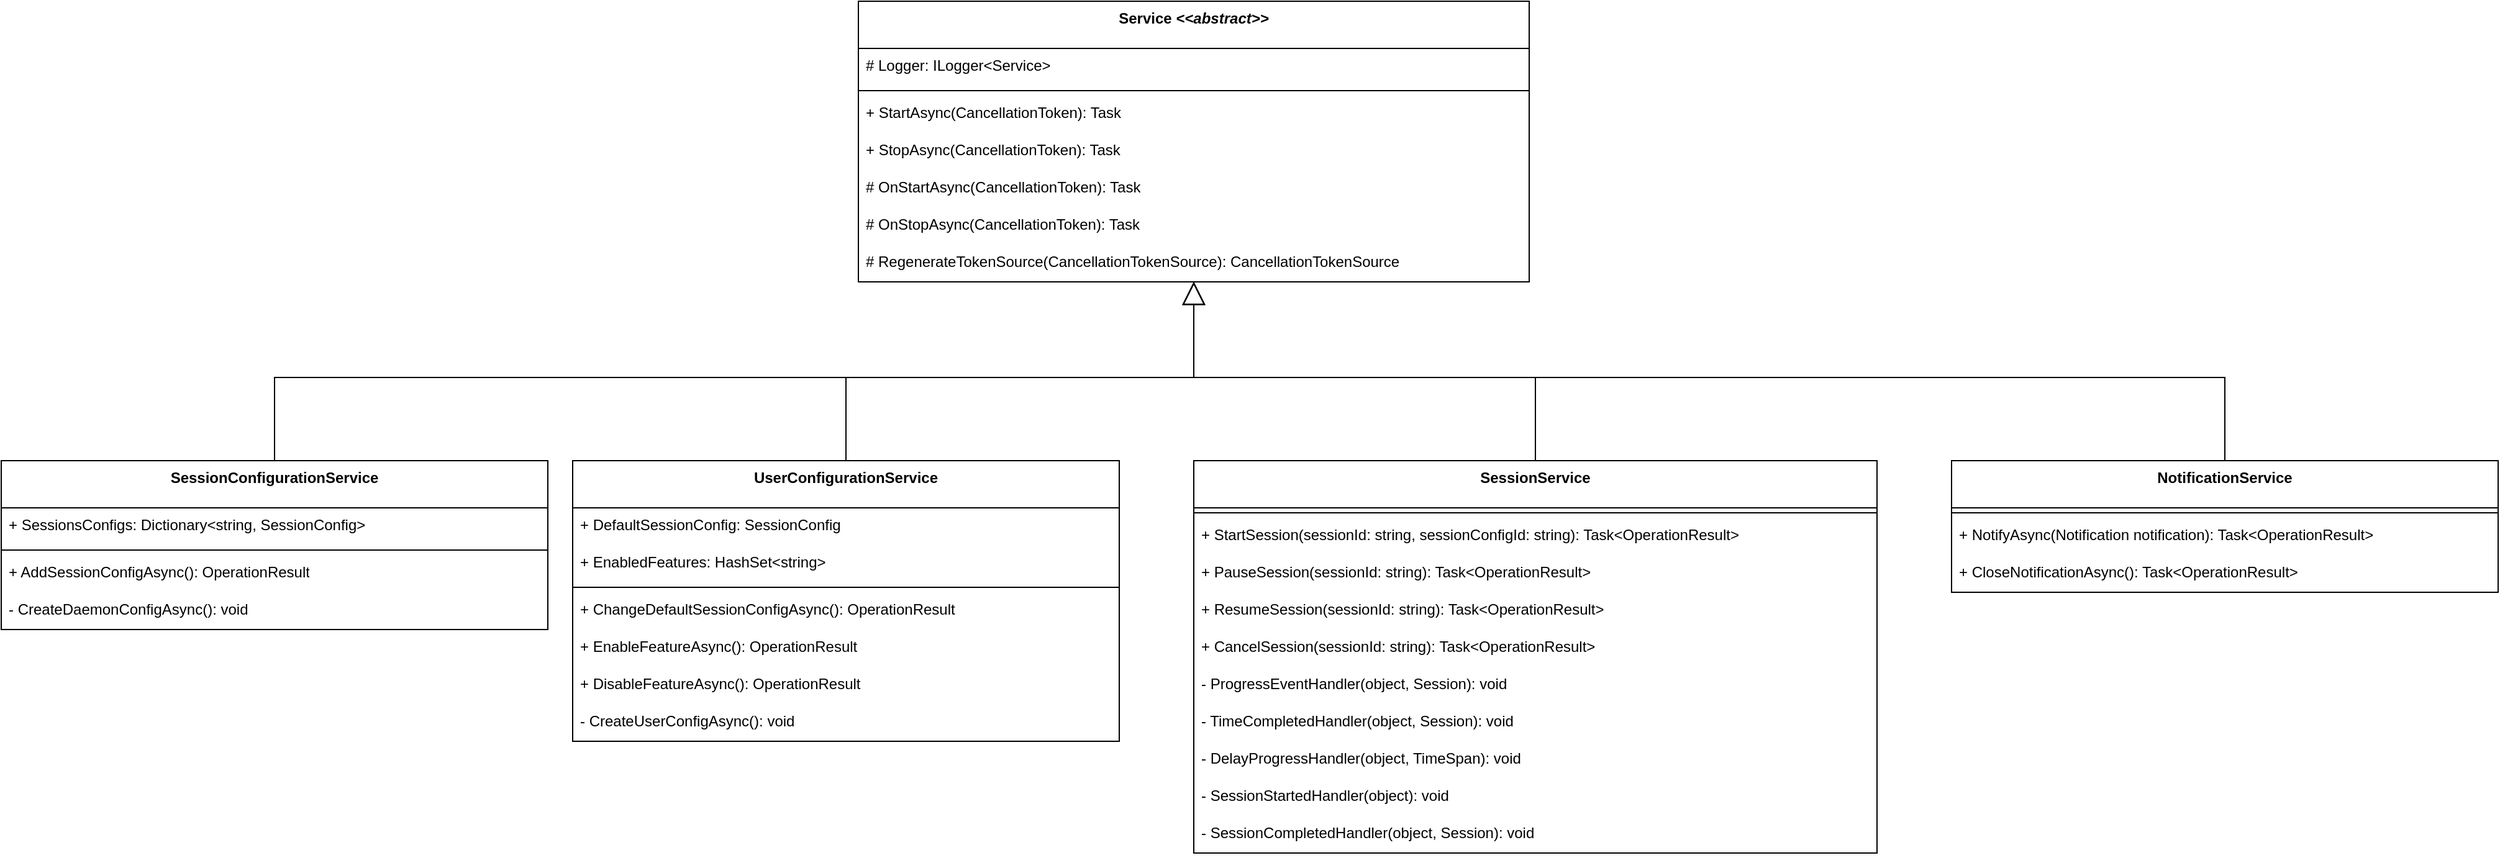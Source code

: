 <mxfile pages="2">
    <diagram id="C5RBs43oDa-KdzZeNtuy" name="Services">
        <mxGraphModel dx="4850" dy="1487" grid="1" gridSize="10" guides="1" tooltips="1" connect="1" arrows="1" fold="1" page="1" pageScale="1" pageWidth="827" pageHeight="1169" math="0" shadow="0">
            <root>
                <mxCell id="WIyWlLk6GJQsqaUBKTNV-0"/>
                <mxCell id="WIyWlLk6GJQsqaUBKTNV-1" parent="WIyWlLk6GJQsqaUBKTNV-0"/>
                <mxCell id="9WLz9mZ6kIAQS97GNiJ8-0" value="Service &lt;i&gt;&amp;lt;&amp;lt;abstract&amp;gt;&amp;gt;&lt;/i&gt;" style="swimlane;fontStyle=1;align=center;verticalAlign=top;childLayout=stackLayout;horizontal=1;startSize=38;horizontalStack=0;resizeParent=1;resizeParentMax=0;resizeLast=0;collapsible=1;marginBottom=0;whiteSpace=wrap;html=1;autosize=1;" parent="WIyWlLk6GJQsqaUBKTNV-1" vertex="1">
                    <mxGeometry x="-1740" y="50" width="540" height="226" as="geometry">
                        <mxRectangle x="310" y="130" width="90" height="30" as="alternateBounds"/>
                    </mxGeometry>
                </mxCell>
                <mxCell id="9WLz9mZ6kIAQS97GNiJ8-1" value="# Logger: ILogger&amp;lt;Service&amp;gt;" style="text;strokeColor=none;fillColor=none;align=left;verticalAlign=top;spacingLeft=4;spacingRight=4;overflow=hidden;rotatable=0;points=[[0,0.5],[1,0.5]];portConstraint=eastwest;whiteSpace=wrap;html=1;autosize=1;" parent="9WLz9mZ6kIAQS97GNiJ8-0" vertex="1">
                    <mxGeometry y="38" width="540" height="30" as="geometry"/>
                </mxCell>
                <mxCell id="9WLz9mZ6kIAQS97GNiJ8-2" value="" style="line;strokeWidth=1;fillColor=none;align=left;verticalAlign=middle;spacingTop=-1;spacingLeft=3;spacingRight=3;rotatable=0;labelPosition=right;points=[];portConstraint=eastwest;strokeColor=inherit;" parent="9WLz9mZ6kIAQS97GNiJ8-0" vertex="1">
                    <mxGeometry y="68" width="540" height="8" as="geometry"/>
                </mxCell>
                <mxCell id="9WLz9mZ6kIAQS97GNiJ8-3" value="+ StartAsync(CancellationToken): Task" style="text;strokeColor=none;fillColor=none;align=left;verticalAlign=top;spacingLeft=4;spacingRight=4;overflow=hidden;rotatable=0;points=[[0,0.5],[1,0.5]];portConstraint=eastwest;whiteSpace=wrap;html=1;autosize=1;" parent="9WLz9mZ6kIAQS97GNiJ8-0" vertex="1">
                    <mxGeometry y="76" width="540" height="30" as="geometry"/>
                </mxCell>
                <mxCell id="9WLz9mZ6kIAQS97GNiJ8-4" value="+ StopAsync(CancellationToken): Task" style="text;strokeColor=none;fillColor=none;align=left;verticalAlign=top;spacingLeft=4;spacingRight=4;overflow=hidden;rotatable=0;points=[[0,0.5],[1,0.5]];portConstraint=eastwest;whiteSpace=wrap;html=1;autosize=1;" parent="9WLz9mZ6kIAQS97GNiJ8-0" vertex="1">
                    <mxGeometry y="106" width="540" height="30" as="geometry"/>
                </mxCell>
                <mxCell id="9WLz9mZ6kIAQS97GNiJ8-5" value="# OnStartAsync(CancellationToken): Task" style="text;strokeColor=none;fillColor=none;align=left;verticalAlign=top;spacingLeft=4;spacingRight=4;overflow=hidden;rotatable=0;points=[[0,0.5],[1,0.5]];portConstraint=eastwest;whiteSpace=wrap;html=1;autosize=1;" parent="9WLz9mZ6kIAQS97GNiJ8-0" vertex="1">
                    <mxGeometry y="136" width="540" height="30" as="geometry"/>
                </mxCell>
                <mxCell id="9WLz9mZ6kIAQS97GNiJ8-6" value="# OnStopAsync(CancellationToken): Task" style="text;strokeColor=none;fillColor=none;align=left;verticalAlign=top;spacingLeft=4;spacingRight=4;overflow=hidden;rotatable=0;points=[[0,0.5],[1,0.5]];portConstraint=eastwest;whiteSpace=wrap;html=1;autosize=1;" parent="9WLz9mZ6kIAQS97GNiJ8-0" vertex="1">
                    <mxGeometry y="166" width="540" height="30" as="geometry"/>
                </mxCell>
                <mxCell id="9WLz9mZ6kIAQS97GNiJ8-7" value="# RegenerateTokenSource(CancellationTokenSource): CancellationTokenSource" style="text;strokeColor=none;fillColor=none;align=left;verticalAlign=top;spacingLeft=4;spacingRight=4;overflow=hidden;rotatable=0;points=[[0,0.5],[1,0.5]];portConstraint=eastwest;whiteSpace=wrap;html=1;autosize=1;" parent="9WLz9mZ6kIAQS97GNiJ8-0" vertex="1">
                    <mxGeometry y="196" width="540" height="30" as="geometry"/>
                </mxCell>
                <mxCell id="9WLz9mZ6kIAQS97GNiJ8-13" value="SessionService" style="swimlane;fontStyle=1;align=center;verticalAlign=top;childLayout=stackLayout;horizontal=1;startSize=38;horizontalStack=0;resizeParent=1;resizeParentMax=0;resizeLast=0;collapsible=1;marginBottom=0;whiteSpace=wrap;html=1;autosize=1;" parent="WIyWlLk6GJQsqaUBKTNV-1" vertex="1">
                    <mxGeometry x="-1470" y="420" width="550" height="316" as="geometry">
                        <mxRectangle x="-790" y="390" width="160" height="30" as="alternateBounds"/>
                    </mxGeometry>
                </mxCell>
                <mxCell id="9WLz9mZ6kIAQS97GNiJ8-15" value="" style="line;strokeWidth=1;fillColor=none;align=left;verticalAlign=middle;spacingTop=-1;spacingLeft=3;spacingRight=3;rotatable=0;labelPosition=right;points=[];portConstraint=eastwest;strokeColor=inherit;" parent="9WLz9mZ6kIAQS97GNiJ8-13" vertex="1">
                    <mxGeometry y="38" width="550" height="8" as="geometry"/>
                </mxCell>
                <mxCell id="9WLz9mZ6kIAQS97GNiJ8-16" value="+ StartSession(sessionId: string, sessionConfigId: string): Task&amp;lt;OperationResult&amp;gt;" style="text;strokeColor=none;fillColor=none;align=left;verticalAlign=top;spacingLeft=4;spacingRight=4;overflow=hidden;rotatable=0;points=[[0,0.5],[1,0.5]];portConstraint=eastwest;whiteSpace=wrap;html=1;autosize=1;" parent="9WLz9mZ6kIAQS97GNiJ8-13" vertex="1">
                    <mxGeometry y="46" width="550" height="30" as="geometry"/>
                </mxCell>
                <mxCell id="9WLz9mZ6kIAQS97GNiJ8-21" value="+ PauseSession(sessionId: string): Task&amp;lt;OperationResult&amp;gt;" style="text;strokeColor=none;fillColor=none;align=left;verticalAlign=top;spacingLeft=4;spacingRight=4;overflow=hidden;rotatable=0;points=[[0,0.5],[1,0.5]];portConstraint=eastwest;whiteSpace=wrap;html=1;autosize=1;" parent="9WLz9mZ6kIAQS97GNiJ8-13" vertex="1">
                    <mxGeometry y="76" width="550" height="30" as="geometry"/>
                </mxCell>
                <mxCell id="9WLz9mZ6kIAQS97GNiJ8-22" value="+ ResumeSession(sessionId: string): Task&amp;lt;OperationResult&amp;gt;" style="text;strokeColor=none;fillColor=none;align=left;verticalAlign=top;spacingLeft=4;spacingRight=4;overflow=hidden;rotatable=0;points=[[0,0.5],[1,0.5]];portConstraint=eastwest;whiteSpace=wrap;html=1;autosize=1;" parent="9WLz9mZ6kIAQS97GNiJ8-13" vertex="1">
                    <mxGeometry y="106" width="550" height="30" as="geometry"/>
                </mxCell>
                <mxCell id="9WLz9mZ6kIAQS97GNiJ8-23" value="+ CancelSession(sessionId: string&lt;span style=&quot;background-color: transparent; color: light-dark(rgb(0, 0, 0), rgb(255, 255, 255));&quot;&gt;):&amp;nbsp;&lt;/span&gt;Task&amp;lt;OperationResult&amp;gt;" style="text;strokeColor=none;fillColor=none;align=left;verticalAlign=top;spacingLeft=4;spacingRight=4;overflow=hidden;rotatable=0;points=[[0,0.5],[1,0.5]];portConstraint=eastwest;whiteSpace=wrap;html=1;autosize=1;" parent="9WLz9mZ6kIAQS97GNiJ8-13" vertex="1">
                    <mxGeometry y="136" width="550" height="30" as="geometry"/>
                </mxCell>
                <mxCell id="9WLz9mZ6kIAQS97GNiJ8-24" value="- ProgressEventHandler(object, Session&lt;span style=&quot;background-color: transparent; color: light-dark(rgb(0, 0, 0), rgb(255, 255, 255));&quot;&gt;): void&lt;/span&gt;" style="text;strokeColor=none;fillColor=none;align=left;verticalAlign=top;spacingLeft=4;spacingRight=4;overflow=hidden;rotatable=0;points=[[0,0.5],[1,0.5]];portConstraint=eastwest;whiteSpace=wrap;html=1;autosize=1;" parent="9WLz9mZ6kIAQS97GNiJ8-13" vertex="1">
                    <mxGeometry y="166" width="550" height="30" as="geometry"/>
                </mxCell>
                <mxCell id="9WLz9mZ6kIAQS97GNiJ8-25" value="- TimeCompletedHandler(object, Session&lt;span style=&quot;background-color: transparent; color: light-dark(rgb(0, 0, 0), rgb(255, 255, 255));&quot;&gt;): void&lt;/span&gt;" style="text;strokeColor=none;fillColor=none;align=left;verticalAlign=top;spacingLeft=4;spacingRight=4;overflow=hidden;rotatable=0;points=[[0,0.5],[1,0.5]];portConstraint=eastwest;whiteSpace=wrap;html=1;autosize=1;" parent="9WLz9mZ6kIAQS97GNiJ8-13" vertex="1">
                    <mxGeometry y="196" width="550" height="30" as="geometry"/>
                </mxCell>
                <mxCell id="9WLz9mZ6kIAQS97GNiJ8-26" value="- DelayProgressHandler(object, TimeSpan&lt;span style=&quot;background-color: transparent; color: light-dark(rgb(0, 0, 0), rgb(255, 255, 255));&quot;&gt;): void&lt;/span&gt;" style="text;strokeColor=none;fillColor=none;align=left;verticalAlign=top;spacingLeft=4;spacingRight=4;overflow=hidden;rotatable=0;points=[[0,0.5],[1,0.5]];portConstraint=eastwest;whiteSpace=wrap;html=1;autosize=1;" parent="9WLz9mZ6kIAQS97GNiJ8-13" vertex="1">
                    <mxGeometry y="226" width="550" height="30" as="geometry"/>
                </mxCell>
                <mxCell id="9WLz9mZ6kIAQS97GNiJ8-27" value="- SessionStartedHandler(object&lt;span style=&quot;background-color: transparent; color: light-dark(rgb(0, 0, 0), rgb(255, 255, 255));&quot;&gt;): void&lt;/span&gt;" style="text;strokeColor=none;fillColor=none;align=left;verticalAlign=top;spacingLeft=4;spacingRight=4;overflow=hidden;rotatable=0;points=[[0,0.5],[1,0.5]];portConstraint=eastwest;whiteSpace=wrap;html=1;autosize=1;" parent="9WLz9mZ6kIAQS97GNiJ8-13" vertex="1">
                    <mxGeometry y="256" width="550" height="30" as="geometry"/>
                </mxCell>
                <mxCell id="9WLz9mZ6kIAQS97GNiJ8-28" value="- SessionCompletedHandler(object, Session&lt;span style=&quot;background-color: transparent; color: light-dark(rgb(0, 0, 0), rgb(255, 255, 255));&quot;&gt;): void&lt;/span&gt;" style="text;strokeColor=none;fillColor=none;align=left;verticalAlign=top;spacingLeft=4;spacingRight=4;overflow=hidden;rotatable=0;points=[[0,0.5],[1,0.5]];portConstraint=eastwest;whiteSpace=wrap;html=1;autosize=1;" parent="9WLz9mZ6kIAQS97GNiJ8-13" vertex="1">
                    <mxGeometry y="286" width="550" height="30" as="geometry"/>
                </mxCell>
                <mxCell id="9WLz9mZ6kIAQS97GNiJ8-29" style="edgeStyle=orthogonalEdgeStyle;rounded=0;orthogonalLoop=1;jettySize=auto;html=1;exitX=0.5;exitY=0;exitDx=0;exitDy=0;fontSize=12;startSize=16;endSize=16;flowAnimation=0;shadow=0;endArrow=block;endFill=0;" parent="WIyWlLk6GJQsqaUBKTNV-1" source="9WLz9mZ6kIAQS97GNiJ8-13" target="9WLz9mZ6kIAQS97GNiJ8-0" edge="1">
                    <mxGeometry relative="1" as="geometry"/>
                </mxCell>
                <mxCell id="9WLz9mZ6kIAQS97GNiJ8-42" style="edgeStyle=orthogonalEdgeStyle;shape=connector;rounded=0;orthogonalLoop=1;jettySize=auto;html=1;exitX=0.5;exitY=0;exitDx=0;exitDy=0;shadow=0;strokeColor=default;align=center;verticalAlign=middle;fontFamily=Helvetica;fontSize=12;fontColor=default;labelBackgroundColor=default;startSize=16;endArrow=block;endFill=0;endSize=16;flowAnimation=0;" parent="WIyWlLk6GJQsqaUBKTNV-1" source="9WLz9mZ6kIAQS97GNiJ8-30" target="9WLz9mZ6kIAQS97GNiJ8-0" edge="1">
                    <mxGeometry relative="1" as="geometry"/>
                </mxCell>
                <mxCell id="9WLz9mZ6kIAQS97GNiJ8-30" value="NotificationService" style="swimlane;fontStyle=1;align=center;verticalAlign=top;childLayout=stackLayout;horizontal=1;startSize=38;horizontalStack=0;resizeParent=1;resizeParentMax=0;resizeLast=0;collapsible=1;marginBottom=0;whiteSpace=wrap;html=1;autosize=1;" parent="WIyWlLk6GJQsqaUBKTNV-1" vertex="1">
                    <mxGeometry x="-860" y="420" width="440" height="106" as="geometry">
                        <mxRectangle x="-610" y="390" width="190" height="38" as="alternateBounds"/>
                    </mxGeometry>
                </mxCell>
                <mxCell id="9WLz9mZ6kIAQS97GNiJ8-31" value="" style="line;strokeWidth=1;fillColor=none;align=left;verticalAlign=middle;spacingTop=-1;spacingLeft=3;spacingRight=3;rotatable=0;labelPosition=right;points=[];portConstraint=eastwest;strokeColor=inherit;" parent="9WLz9mZ6kIAQS97GNiJ8-30" vertex="1">
                    <mxGeometry y="38" width="440" height="8" as="geometry"/>
                </mxCell>
                <mxCell id="9WLz9mZ6kIAQS97GNiJ8-32" value="+ NotifyAsync(Notification notification): Task&amp;lt;OperationResult&amp;gt;" style="text;strokeColor=none;fillColor=none;align=left;verticalAlign=top;spacingLeft=4;spacingRight=4;overflow=hidden;rotatable=0;points=[[0,0.5],[1,0.5]];portConstraint=eastwest;whiteSpace=wrap;html=1;autosize=1;" parent="9WLz9mZ6kIAQS97GNiJ8-30" vertex="1">
                    <mxGeometry y="46" width="440" height="30" as="geometry"/>
                </mxCell>
                <mxCell id="9WLz9mZ6kIAQS97GNiJ8-33" value="+ CloseNotificationAsync(): Task&amp;lt;OperationResult&amp;gt;" style="text;strokeColor=none;fillColor=none;align=left;verticalAlign=top;spacingLeft=4;spacingRight=4;overflow=hidden;rotatable=0;points=[[0,0.5],[1,0.5]];portConstraint=eastwest;whiteSpace=wrap;html=1;autosize=1;" parent="9WLz9mZ6kIAQS97GNiJ8-30" vertex="1">
                    <mxGeometry y="76" width="440" height="30" as="geometry"/>
                </mxCell>
                <mxCell id="9WLz9mZ6kIAQS97GNiJ8-52" style="edgeStyle=orthogonalEdgeStyle;shape=connector;rounded=0;orthogonalLoop=1;jettySize=auto;html=1;exitX=0.5;exitY=0;exitDx=0;exitDy=0;shadow=0;strokeColor=default;align=center;verticalAlign=middle;fontFamily=Helvetica;fontSize=12;fontColor=default;labelBackgroundColor=default;startSize=16;endArrow=block;endFill=0;endSize=16;flowAnimation=0;" parent="WIyWlLk6GJQsqaUBKTNV-1" source="9WLz9mZ6kIAQS97GNiJ8-48" target="9WLz9mZ6kIAQS97GNiJ8-0" edge="1">
                    <mxGeometry relative="1" as="geometry"/>
                </mxCell>
                <mxCell id="9WLz9mZ6kIAQS97GNiJ8-48" value="UserConfigurationService" style="swimlane;fontStyle=1;align=center;verticalAlign=top;childLayout=stackLayout;horizontal=1;startSize=38;horizontalStack=0;resizeParent=1;resizeParentMax=0;resizeLast=0;collapsible=1;marginBottom=0;whiteSpace=wrap;html=1;autosize=1;" parent="WIyWlLk6GJQsqaUBKTNV-1" vertex="1">
                    <mxGeometry x="-1970" y="420" width="440" height="226" as="geometry">
                        <mxRectangle x="-610" y="390" width="190" height="38" as="alternateBounds"/>
                    </mxGeometry>
                </mxCell>
                <mxCell id="9WLz9mZ6kIAQS97GNiJ8-91" value="+ DefaultSessionConfig: SessionConfig" style="text;strokeColor=none;fillColor=none;align=left;verticalAlign=top;spacingLeft=4;spacingRight=4;overflow=hidden;rotatable=0;points=[[0,0.5],[1,0.5]];portConstraint=eastwest;whiteSpace=wrap;html=1;autosize=1;" parent="9WLz9mZ6kIAQS97GNiJ8-48" vertex="1">
                    <mxGeometry y="38" width="440" height="30" as="geometry"/>
                </mxCell>
                <mxCell id="9WLz9mZ6kIAQS97GNiJ8-90" value="+ EnabledFeatures: HashSet&amp;lt;string&amp;gt;" style="text;strokeColor=none;fillColor=none;align=left;verticalAlign=top;spacingLeft=4;spacingRight=4;overflow=hidden;rotatable=0;points=[[0,0.5],[1,0.5]];portConstraint=eastwest;whiteSpace=wrap;html=1;autosize=1;" parent="9WLz9mZ6kIAQS97GNiJ8-48" vertex="1">
                    <mxGeometry y="68" width="440" height="30" as="geometry"/>
                </mxCell>
                <mxCell id="9WLz9mZ6kIAQS97GNiJ8-50" value="" style="line;strokeWidth=1;fillColor=none;align=left;verticalAlign=middle;spacingTop=-1;spacingLeft=3;spacingRight=3;rotatable=0;labelPosition=right;points=[];portConstraint=eastwest;strokeColor=inherit;" parent="9WLz9mZ6kIAQS97GNiJ8-48" vertex="1">
                    <mxGeometry y="98" width="440" height="8" as="geometry"/>
                </mxCell>
                <mxCell id="9WLz9mZ6kIAQS97GNiJ8-54" value="+ ChangeDefaultSessionConfigAsync(): OperationResult" style="text;strokeColor=none;fillColor=none;align=left;verticalAlign=top;spacingLeft=4;spacingRight=4;overflow=hidden;rotatable=0;points=[[0,0.5],[1,0.5]];portConstraint=eastwest;whiteSpace=wrap;html=1;autosize=1;" parent="9WLz9mZ6kIAQS97GNiJ8-48" vertex="1">
                    <mxGeometry y="106" width="440" height="30" as="geometry"/>
                </mxCell>
                <mxCell id="9WLz9mZ6kIAQS97GNiJ8-55" value="+ EnableFeatureAsync(): OperationResult" style="text;strokeColor=none;fillColor=none;align=left;verticalAlign=top;spacingLeft=4;spacingRight=4;overflow=hidden;rotatable=0;points=[[0,0.5],[1,0.5]];portConstraint=eastwest;whiteSpace=wrap;html=1;autosize=1;" parent="9WLz9mZ6kIAQS97GNiJ8-48" vertex="1">
                    <mxGeometry y="136" width="440" height="30" as="geometry"/>
                </mxCell>
                <mxCell id="9WLz9mZ6kIAQS97GNiJ8-51" value="+ DisableFeatureAsync(): OperationResult" style="text;strokeColor=none;fillColor=none;align=left;verticalAlign=top;spacingLeft=4;spacingRight=4;overflow=hidden;rotatable=0;points=[[0,0.5],[1,0.5]];portConstraint=eastwest;whiteSpace=wrap;html=1;autosize=1;" parent="9WLz9mZ6kIAQS97GNiJ8-48" vertex="1">
                    <mxGeometry y="166" width="440" height="30" as="geometry"/>
                </mxCell>
                <mxCell id="9WLz9mZ6kIAQS97GNiJ8-89" value="- CreateUserConfigAsync(): void" style="text;strokeColor=none;fillColor=none;align=left;verticalAlign=top;spacingLeft=4;spacingRight=4;overflow=hidden;rotatable=0;points=[[0,0.5],[1,0.5]];portConstraint=eastwest;whiteSpace=wrap;html=1;autosize=1;" parent="9WLz9mZ6kIAQS97GNiJ8-48" vertex="1">
                    <mxGeometry y="196" width="440" height="30" as="geometry"/>
                </mxCell>
                <mxCell id="9WLz9mZ6kIAQS97GNiJ8-92" style="edgeStyle=orthogonalEdgeStyle;shape=connector;rounded=0;orthogonalLoop=1;jettySize=auto;html=1;exitX=0.5;exitY=0;exitDx=0;exitDy=0;shadow=0;strokeColor=default;align=center;verticalAlign=middle;fontFamily=Helvetica;fontSize=12;fontColor=default;labelBackgroundColor=default;startSize=16;endArrow=block;endFill=0;endSize=16;flowAnimation=0;" parent="WIyWlLk6GJQsqaUBKTNV-1" source="9WLz9mZ6kIAQS97GNiJ8-56" target="9WLz9mZ6kIAQS97GNiJ8-0" edge="1">
                    <mxGeometry relative="1" as="geometry"/>
                </mxCell>
                <mxCell id="9WLz9mZ6kIAQS97GNiJ8-56" value="SessionConfigurationService" style="swimlane;fontStyle=1;align=center;verticalAlign=top;childLayout=stackLayout;horizontal=1;startSize=38;horizontalStack=0;resizeParent=1;resizeParentMax=0;resizeLast=0;collapsible=1;marginBottom=0;whiteSpace=wrap;html=1;autosize=1;" parent="WIyWlLk6GJQsqaUBKTNV-1" vertex="1">
                    <mxGeometry x="-2430" y="420" width="440" height="136" as="geometry">
                        <mxRectangle x="-610" y="390" width="190" height="38" as="alternateBounds"/>
                    </mxGeometry>
                </mxCell>
                <mxCell id="9WLz9mZ6kIAQS97GNiJ8-57" value="+ SessionsConfigs: Dictionary&amp;lt;string, SessionConfig&amp;gt;" style="text;strokeColor=none;fillColor=none;align=left;verticalAlign=top;spacingLeft=4;spacingRight=4;overflow=hidden;rotatable=0;points=[[0,0.5],[1,0.5]];portConstraint=eastwest;whiteSpace=wrap;html=1;autosize=1;" parent="9WLz9mZ6kIAQS97GNiJ8-56" vertex="1">
                    <mxGeometry y="38" width="440" height="30" as="geometry"/>
                </mxCell>
                <mxCell id="9WLz9mZ6kIAQS97GNiJ8-58" value="" style="line;strokeWidth=1;fillColor=none;align=left;verticalAlign=middle;spacingTop=-1;spacingLeft=3;spacingRight=3;rotatable=0;labelPosition=right;points=[];portConstraint=eastwest;strokeColor=inherit;" parent="9WLz9mZ6kIAQS97GNiJ8-56" vertex="1">
                    <mxGeometry y="68" width="440" height="8" as="geometry"/>
                </mxCell>
                <mxCell id="9WLz9mZ6kIAQS97GNiJ8-61" value="+ AddSessionConfigAsync(): OperationResult" style="text;strokeColor=none;fillColor=none;align=left;verticalAlign=top;spacingLeft=4;spacingRight=4;overflow=hidden;rotatable=0;points=[[0,0.5],[1,0.5]];portConstraint=eastwest;whiteSpace=wrap;html=1;autosize=1;" parent="9WLz9mZ6kIAQS97GNiJ8-56" vertex="1">
                    <mxGeometry y="76" width="440" height="30" as="geometry"/>
                </mxCell>
                <mxCell id="9WLz9mZ6kIAQS97GNiJ8-62" value="- CreateDaemonConfigAsync(): void" style="text;strokeColor=none;fillColor=none;align=left;verticalAlign=top;spacingLeft=4;spacingRight=4;overflow=hidden;rotatable=0;points=[[0,0.5],[1,0.5]];portConstraint=eastwest;whiteSpace=wrap;html=1;autosize=1;" parent="9WLz9mZ6kIAQS97GNiJ8-56" vertex="1">
                    <mxGeometry y="106" width="440" height="30" as="geometry"/>
                </mxCell>
            </root>
        </mxGraphModel>
    </diagram>
    <diagram id="Lg1v4ltrwXZhWD7EpiMX" name="Server">
        <mxGraphModel dx="3832" dy="2438" grid="1" gridSize="10" guides="1" tooltips="1" connect="1" arrows="1" fold="1" page="1" pageScale="1" pageWidth="850" pageHeight="1100" background="none" math="0" shadow="0">
            <root>
                <mxCell id="0"/>
                <mxCell id="1" parent="0"/>
                <mxCell id="64KLk9o1PvEQr-HcZSZ8-10" style="edgeStyle=orthogonalEdgeStyle;html=1;exitX=0.5;exitY=1;exitDx=0;exitDy=0;startArrow=none;startFill=0;endArrow=block;endFill=1;endSize=16;startSize=16;" edge="1" parent="1" source="64KLk9o1PvEQr-HcZSZ8-1" target="_3XUZMfKvAIULa9iZDRm-7">
                    <mxGeometry relative="1" as="geometry"/>
                </mxCell>
                <mxCell id="64KLk9o1PvEQr-HcZSZ8-1" value="Config Commands" style="rounded=0;whiteSpace=wrap;html=1;fillColor=default;verticalAlign=top;align=center;fontStyle=1" vertex="1" parent="1">
                    <mxGeometry x="-855" y="230" width="310" height="490" as="geometry"/>
                </mxCell>
                <mxCell id="64KLk9o1PvEQr-HcZSZ8-9" style="edgeStyle=orthogonalEdgeStyle;html=1;exitX=0.5;exitY=1;exitDx=0;exitDy=0;startArrow=none;startFill=0;endArrow=block;endFill=1;endSize=16;startSize=16;" edge="1" parent="1" source="_3XUZMfKvAIULa9iZDRm-9" target="_3XUZMfKvAIULa9iZDRm-7">
                    <mxGeometry relative="1" as="geometry"/>
                </mxCell>
                <mxCell id="_3XUZMfKvAIULa9iZDRm-9" value="Session Commands" style="rounded=0;whiteSpace=wrap;html=1;fillColor=default;verticalAlign=top;align=center;fontStyle=1" vertex="1" parent="1">
                    <mxGeometry x="-1200" y="230" width="310" height="350" as="geometry"/>
                </mxCell>
                <mxCell id="VX6f1n56ilL0e5lA3EuY-1" value="IServer" style="swimlane;fontStyle=1;align=center;verticalAlign=top;childLayout=stackLayout;horizontal=1;startSize=38;horizontalStack=0;resizeParent=1;resizeParentMax=0;resizeLast=0;collapsible=1;marginBottom=0;whiteSpace=wrap;html=1;autosize=1;" parent="1" vertex="1">
                    <mxGeometry x="-1090" y="-1050" width="440" height="166" as="geometry">
                        <mxRectangle x="-610" y="390" width="190" height="38" as="alternateBounds"/>
                    </mxGeometry>
                </mxCell>
                <mxCell id="VX6f1n56ilL0e5lA3EuY-2" value="+ OnRequestReceived: event EventHandler&amp;lt;Request&amp;gt;" style="text;strokeColor=none;fillColor=none;align=left;verticalAlign=top;spacingLeft=4;spacingRight=4;overflow=hidden;rotatable=0;points=[[0,0.5],[1,0.5]];portConstraint=eastwest;whiteSpace=wrap;html=1;autosize=1;" parent="VX6f1n56ilL0e5lA3EuY-1" vertex="1">
                    <mxGeometry y="38" width="440" height="30" as="geometry"/>
                </mxCell>
                <mxCell id="VX6f1n56ilL0e5lA3EuY-3" value="" style="line;strokeWidth=1;fillColor=none;align=left;verticalAlign=middle;spacingTop=-1;spacingLeft=3;spacingRight=3;rotatable=0;labelPosition=right;points=[];portConstraint=eastwest;strokeColor=inherit;" parent="VX6f1n56ilL0e5lA3EuY-1" vertex="1">
                    <mxGeometry y="68" width="440" height="8" as="geometry"/>
                </mxCell>
                <mxCell id="VX6f1n56ilL0e5lA3EuY-4" value="+ StartAsync(Response response): Task" style="text;strokeColor=none;fillColor=none;align=left;verticalAlign=top;spacingLeft=4;spacingRight=4;overflow=hidden;rotatable=0;points=[[0,0.5],[1,0.5]];portConstraint=eastwest;whiteSpace=wrap;html=1;autosize=1;" parent="VX6f1n56ilL0e5lA3EuY-1" vertex="1">
                    <mxGeometry y="76" width="440" height="30" as="geometry"/>
                </mxCell>
                <mxCell id="VX6f1n56ilL0e5lA3EuY-5" value="+ Stop&lt;span style=&quot;background-color: transparent; color: light-dark(rgb(0, 0, 0), rgb(255, 255, 255));&quot;&gt;Async(Response response): Task&lt;/span&gt;" style="text;strokeColor=none;fillColor=none;align=left;verticalAlign=top;spacingLeft=4;spacingRight=4;overflow=hidden;rotatable=0;points=[[0,0.5],[1,0.5]];portConstraint=eastwest;whiteSpace=wrap;html=1;autosize=1;" parent="VX6f1n56ilL0e5lA3EuY-1" vertex="1">
                    <mxGeometry y="106" width="440" height="30" as="geometry"/>
                </mxCell>
                <mxCell id="VX6f1n56ilL0e5lA3EuY-6" value="+ SendResponseAsync(Response response): Task" style="text;strokeColor=none;fillColor=none;align=left;verticalAlign=top;spacingLeft=4;spacingRight=4;overflow=hidden;rotatable=0;points=[[0,0.5],[1,0.5]];portConstraint=eastwest;whiteSpace=wrap;html=1;autosize=1;" parent="VX6f1n56ilL0e5lA3EuY-1" vertex="1">
                    <mxGeometry y="136" width="440" height="30" as="geometry"/>
                </mxCell>
                <mxCell id="VX6f1n56ilL0e5lA3EuY-7" style="edgeStyle=orthogonalEdgeStyle;shape=connector;rounded=0;orthogonalLoop=1;jettySize=auto;html=1;exitX=0.5;exitY=0;exitDx=0;exitDy=0;shadow=0;strokeColor=default;align=center;verticalAlign=middle;fontFamily=Helvetica;fontSize=12;fontColor=default;labelBackgroundColor=default;startSize=16;endArrow=block;endFill=0;endSize=16;flowAnimation=0;dashed=1;dashPattern=8 8;" parent="1" source="VX6f1n56ilL0e5lA3EuY-8" target="VX6f1n56ilL0e5lA3EuY-1" edge="1">
                    <mxGeometry relative="1" as="geometry"/>
                </mxCell>
                <mxCell id="VX6f1n56ilL0e5lA3EuY-8" value="Server" style="swimlane;fontStyle=1;align=center;verticalAlign=top;childLayout=stackLayout;horizontal=1;startSize=38;horizontalStack=0;resizeParent=1;resizeParentMax=0;resizeLast=0;collapsible=1;marginBottom=0;whiteSpace=wrap;html=1;autosize=1;" parent="1" vertex="1">
                    <mxGeometry x="-1010" y="-820" width="280" height="136" as="geometry">
                        <mxRectangle x="-610" y="390" width="190" height="38" as="alternateBounds"/>
                    </mxGeometry>
                </mxCell>
                <mxCell id="VX6f1n56ilL0e5lA3EuY-9" value="- _pipeServer: NamedPipeServerStream" style="text;strokeColor=none;fillColor=none;align=left;verticalAlign=top;spacingLeft=4;spacingRight=4;overflow=hidden;rotatable=0;points=[[0,0.5],[1,0.5]];portConstraint=eastwest;whiteSpace=wrap;html=1;autosize=1;" parent="VX6f1n56ilL0e5lA3EuY-8" vertex="1">
                    <mxGeometry y="38" width="280" height="30" as="geometry"/>
                </mxCell>
                <mxCell id="VX6f1n56ilL0e5lA3EuY-10" value="- _requestHandler: IRequestHandler" style="text;strokeColor=none;fillColor=none;align=left;verticalAlign=top;spacingLeft=4;spacingRight=4;overflow=hidden;rotatable=0;points=[[0,0.5],[1,0.5]];portConstraint=eastwest;whiteSpace=wrap;html=1;autosize=1;" parent="VX6f1n56ilL0e5lA3EuY-8" vertex="1">
                    <mxGeometry y="68" width="280" height="30" as="geometry"/>
                </mxCell>
                <mxCell id="VX6f1n56ilL0e5lA3EuY-11" value="- _logger: ILogger&amp;lt;Server&amp;gt;" style="text;strokeColor=none;fillColor=none;align=left;verticalAlign=top;spacingLeft=4;spacingRight=4;overflow=hidden;rotatable=0;points=[[0,0.5],[1,0.5]];portConstraint=eastwest;whiteSpace=wrap;html=1;autosize=1;" parent="VX6f1n56ilL0e5lA3EuY-8" vertex="1">
                    <mxGeometry y="98" width="280" height="30" as="geometry"/>
                </mxCell>
                <mxCell id="VX6f1n56ilL0e5lA3EuY-12" value="" style="line;strokeWidth=1;fillColor=none;align=left;verticalAlign=middle;spacingTop=-1;spacingLeft=3;spacingRight=3;rotatable=0;labelPosition=right;points=[];portConstraint=eastwest;strokeColor=inherit;" parent="VX6f1n56ilL0e5lA3EuY-8" vertex="1">
                    <mxGeometry y="128" width="280" height="8" as="geometry"/>
                </mxCell>
                <mxCell id="VX6f1n56ilL0e5lA3EuY-13" style="edgeStyle=orthogonalEdgeStyle;shape=connector;rounded=0;orthogonalLoop=1;jettySize=auto;html=1;exitX=0.5;exitY=0;exitDx=0;exitDy=0;shadow=0;strokeColor=default;align=center;verticalAlign=middle;fontFamily=Helvetica;fontSize=12;fontColor=default;labelBackgroundColor=default;startSize=16;endArrow=diamond;endFill=0;endSize=16;flowAnimation=0;" parent="1" source="VX6f1n56ilL0e5lA3EuY-14" target="VX6f1n56ilL0e5lA3EuY-8" edge="1">
                    <mxGeometry relative="1" as="geometry"/>
                </mxCell>
                <mxCell id="VX6f1n56ilL0e5lA3EuY-14" value="IRequestHandler" style="swimlane;fontStyle=1;align=center;verticalAlign=top;childLayout=stackLayout;horizontal=1;startSize=38;horizontalStack=0;resizeParent=1;resizeParentMax=0;resizeLast=0;collapsible=1;marginBottom=0;whiteSpace=wrap;html=1;autosize=1;" parent="1" vertex="1">
                    <mxGeometry x="-960" y="-610" width="180" height="76" as="geometry">
                        <mxRectangle x="-610" y="390" width="190" height="38" as="alternateBounds"/>
                    </mxGeometry>
                </mxCell>
                <mxCell id="VX6f1n56ilL0e5lA3EuY-15" value="" style="line;strokeWidth=1;fillColor=none;align=left;verticalAlign=middle;spacingTop=-1;spacingLeft=3;spacingRight=3;rotatable=0;labelPosition=right;points=[];portConstraint=eastwest;strokeColor=inherit;" parent="VX6f1n56ilL0e5lA3EuY-14" vertex="1">
                    <mxGeometry y="38" width="180" height="8" as="geometry"/>
                </mxCell>
                <mxCell id="VX6f1n56ilL0e5lA3EuY-16" value="+ HandleAsync(): Task" style="text;strokeColor=none;fillColor=none;align=left;verticalAlign=top;spacingLeft=4;spacingRight=4;overflow=hidden;rotatable=0;points=[[0,0.5],[1,0.5]];portConstraint=eastwest;whiteSpace=wrap;html=1;autosize=1;" parent="VX6f1n56ilL0e5lA3EuY-14" vertex="1">
                    <mxGeometry y="46" width="180" height="30" as="geometry"/>
                </mxCell>
                <mxCell id="VX6f1n56ilL0e5lA3EuY-17" style="edgeStyle=orthogonalEdgeStyle;shape=connector;rounded=0;orthogonalLoop=1;jettySize=auto;html=1;exitX=0.5;exitY=0;exitDx=0;exitDy=0;shadow=0;strokeColor=default;align=center;verticalAlign=middle;fontFamily=Helvetica;fontSize=12;fontColor=default;labelBackgroundColor=default;startSize=16;endArrow=block;endFill=0;endSize=16;flowAnimation=0;dashed=1;dashPattern=8 8;" parent="1" source="VX6f1n56ilL0e5lA3EuY-18" target="VX6f1n56ilL0e5lA3EuY-14" edge="1">
                    <mxGeometry relative="1" as="geometry"/>
                </mxCell>
                <mxCell id="VX6f1n56ilL0e5lA3EuY-18" value="RequestHandler" style="swimlane;fontStyle=1;align=center;verticalAlign=top;childLayout=stackLayout;horizontal=1;startSize=38;horizontalStack=0;resizeParent=1;resizeParentMax=0;resizeLast=0;collapsible=1;marginBottom=0;whiteSpace=wrap;html=1;autosize=1;" parent="1" vertex="1">
                    <mxGeometry x="-1065" y="-470" width="390" height="106" as="geometry">
                        <mxRectangle x="-610" y="390" width="190" height="38" as="alternateBounds"/>
                    </mxGeometry>
                </mxCell>
                <mxCell id="VX6f1n56ilL0e5lA3EuY-19" value="- _commandCreators: IEnumerable&amp;lt;ICommandCreators&amp;gt;" style="text;strokeColor=none;fillColor=none;align=left;verticalAlign=top;spacingLeft=4;spacingRight=4;overflow=hidden;rotatable=0;points=[[0,0.5],[1,0.5]];portConstraint=eastwest;whiteSpace=wrap;html=1;autosize=1;" parent="VX6f1n56ilL0e5lA3EuY-18" vertex="1">
                    <mxGeometry y="38" width="390" height="30" as="geometry"/>
                </mxCell>
                <mxCell id="VX6f1n56ilL0e5lA3EuY-20" value="- _logger: ILogger&amp;lt;RequestHandler&amp;gt;" style="text;strokeColor=none;fillColor=none;align=left;verticalAlign=top;spacingLeft=4;spacingRight=4;overflow=hidden;rotatable=0;points=[[0,0.5],[1,0.5]];portConstraint=eastwest;whiteSpace=wrap;html=1;autosize=1;" parent="VX6f1n56ilL0e5lA3EuY-18" vertex="1">
                    <mxGeometry y="68" width="390" height="30" as="geometry"/>
                </mxCell>
                <mxCell id="VX6f1n56ilL0e5lA3EuY-21" value="" style="line;strokeWidth=1;fillColor=none;align=left;verticalAlign=middle;spacingTop=-1;spacingLeft=3;spacingRight=3;rotatable=0;labelPosition=right;points=[];portConstraint=eastwest;strokeColor=inherit;" parent="VX6f1n56ilL0e5lA3EuY-18" vertex="1">
                    <mxGeometry y="98" width="390" height="8" as="geometry"/>
                </mxCell>
                <mxCell id="VX6f1n56ilL0e5lA3EuY-22" style="edgeStyle=orthogonalEdgeStyle;shape=connector;rounded=0;orthogonalLoop=1;jettySize=auto;html=1;exitX=0.5;exitY=0;exitDx=0;exitDy=0;shadow=0;strokeColor=default;align=center;verticalAlign=middle;fontFamily=Helvetica;fontSize=12;fontColor=default;labelBackgroundColor=default;startSize=16;endArrow=diamond;endFill=0;endSize=16;flowAnimation=0;" parent="1" source="VX6f1n56ilL0e5lA3EuY-23" target="VX6f1n56ilL0e5lA3EuY-18" edge="1">
                    <mxGeometry relative="1" as="geometry"/>
                </mxCell>
                <mxCell id="VX6f1n56ilL0e5lA3EuY-23" value="CommandsCreator &lt;i style=&quot;&quot;&gt;&amp;lt;&amp;lt;abstract&amp;gt;&amp;gt;&lt;/i&gt;" style="swimlane;fontStyle=1;align=center;verticalAlign=top;childLayout=stackLayout;horizontal=1;startSize=38;horizontalStack=0;resizeParent=1;resizeParentMax=0;resizeLast=0;collapsible=1;marginBottom=0;whiteSpace=wrap;html=1;autosize=1;" parent="1" vertex="1">
                    <mxGeometry x="-1065" y="-280" width="390" height="136" as="geometry">
                        <mxRectangle x="-610" y="390" width="190" height="38" as="alternateBounds"/>
                    </mxGeometry>
                </mxCell>
                <mxCell id="VX6f1n56ilL0e5lA3EuY-29" value="+ Type: CommandType" style="text;strokeColor=none;fillColor=none;align=left;verticalAlign=top;spacingLeft=4;spacingRight=4;overflow=hidden;rotatable=0;points=[[0,0.5],[1,0.5]];portConstraint=eastwest;whiteSpace=wrap;html=1;autosize=1;" parent="VX6f1n56ilL0e5lA3EuY-23" vertex="1">
                    <mxGeometry y="38" width="390" height="30" as="geometry"/>
                </mxCell>
                <mxCell id="VX6f1n56ilL0e5lA3EuY-24" value="# Logger: ILogger&amp;lt;CommandsHandler&amp;gt;" style="text;strokeColor=none;fillColor=none;align=left;verticalAlign=top;spacingLeft=4;spacingRight=4;overflow=hidden;rotatable=0;points=[[0,0.5],[1,0.5]];portConstraint=eastwest;whiteSpace=wrap;html=1;autosize=1;" parent="VX6f1n56ilL0e5lA3EuY-23" vertex="1">
                    <mxGeometry y="68" width="390" height="30" as="geometry"/>
                </mxCell>
                <mxCell id="VX6f1n56ilL0e5lA3EuY-25" value="" style="line;strokeWidth=1;fillColor=none;align=left;verticalAlign=middle;spacingTop=-1;spacingLeft=3;spacingRight=3;rotatable=0;labelPosition=right;points=[];portConstraint=eastwest;strokeColor=inherit;" parent="VX6f1n56ilL0e5lA3EuY-23" vertex="1">
                    <mxGeometry y="98" width="390" height="8" as="geometry"/>
                </mxCell>
                <mxCell id="VX6f1n56ilL0e5lA3EuY-35" value="+ abstract Create(SubcommandType: string): ICommand" style="text;strokeColor=none;fillColor=none;align=left;verticalAlign=top;spacingLeft=4;spacingRight=4;overflow=hidden;rotatable=0;points=[[0,0.5],[1,0.5]];portConstraint=eastwest;whiteSpace=wrap;html=1;autosize=1;" parent="VX6f1n56ilL0e5lA3EuY-23" vertex="1">
                    <mxGeometry y="106" width="390" height="30" as="geometry"/>
                </mxCell>
                <mxCell id="VX6f1n56ilL0e5lA3EuY-33" style="edgeStyle=orthogonalEdgeStyle;shape=connector;rounded=0;orthogonalLoop=1;jettySize=auto;html=1;shadow=0;strokeColor=default;align=center;verticalAlign=middle;fontFamily=Helvetica;fontSize=12;fontColor=default;labelBackgroundColor=default;startSize=16;endArrow=block;endFill=0;endSize=16;flowAnimation=0;" parent="1" source="VX6f1n56ilL0e5lA3EuY-36" target="VX6f1n56ilL0e5lA3EuY-23" edge="1">
                    <mxGeometry relative="1" as="geometry">
                        <mxPoint x="-1060.0" y="-40.0" as="sourcePoint"/>
                    </mxGeometry>
                </mxCell>
                <mxCell id="VX6f1n56ilL0e5lA3EuY-34" style="edgeStyle=orthogonalEdgeStyle;shape=connector;rounded=0;orthogonalLoop=1;jettySize=auto;html=1;exitX=0.5;exitY=0;exitDx=0;exitDy=0;shadow=0;strokeColor=default;align=center;verticalAlign=middle;fontFamily=Helvetica;fontSize=12;fontColor=default;labelBackgroundColor=default;startSize=16;endArrow=block;endFill=0;endSize=16;flowAnimation=0;" parent="1" source="VX6f1n56ilL0e5lA3EuY-37" target="VX6f1n56ilL0e5lA3EuY-23" edge="1">
                    <mxGeometry relative="1" as="geometry">
                        <mxPoint x="-655.0" y="-40.0" as="sourcePoint"/>
                    </mxGeometry>
                </mxCell>
                <mxCell id="VX6f1n56ilL0e5lA3EuY-36" value="SessionCommandsCreator" style="html=1;whiteSpace=wrap;fontFamily=Helvetica;fontSize=12;fontColor=default;labelBackgroundColor=default;" parent="1" vertex="1">
                    <mxGeometry x="-1150" y="-40" width="240" height="50" as="geometry"/>
                </mxCell>
                <mxCell id="VX6f1n56ilL0e5lA3EuY-37" value="ConfigCommandsCreator" style="html=1;whiteSpace=wrap;fontFamily=Helvetica;fontSize=12;fontColor=default;labelBackgroundColor=default;" parent="1" vertex="1">
                    <mxGeometry x="-820" y="-40" width="240" height="50" as="geometry"/>
                </mxCell>
                <mxCell id="VX6f1n56ilL0e5lA3EuY-54" style="edgeStyle=orthogonalEdgeStyle;shape=connector;rounded=0;orthogonalLoop=1;jettySize=auto;html=1;exitX=0.5;exitY=0;exitDx=0;exitDy=0;shadow=0;strokeColor=default;align=center;verticalAlign=middle;fontFamily=Helvetica;fontSize=12;fontColor=default;labelBackgroundColor=default;startSize=16;endArrow=none;endFill=0;endSize=16;flowAnimation=0;startFill=1;startArrow=block;" parent="1" source="VX6f1n56ilL0e5lA3EuY-39" target="VX6f1n56ilL0e5lA3EuY-36" edge="1">
                    <mxGeometry relative="1" as="geometry"/>
                </mxCell>
                <mxCell id="VX6f1n56ilL0e5lA3EuY-55" style="edgeStyle=orthogonalEdgeStyle;shape=connector;rounded=0;orthogonalLoop=1;jettySize=auto;html=1;exitX=0.5;exitY=0;exitDx=0;exitDy=0;shadow=0;strokeColor=default;align=center;verticalAlign=middle;fontFamily=Helvetica;fontSize=12;fontColor=default;labelBackgroundColor=default;startSize=16;endArrow=none;endFill=0;endSize=16;flowAnimation=0;startFill=1;startArrow=block;" parent="1" source="VX6f1n56ilL0e5lA3EuY-39" target="VX6f1n56ilL0e5lA3EuY-37" edge="1">
                    <mxGeometry relative="1" as="geometry"/>
                </mxCell>
                <mxCell id="VX6f1n56ilL0e5lA3EuY-39" value="ICommand" style="swimlane;fontStyle=1;align=center;verticalAlign=top;childLayout=stackLayout;horizontal=1;startSize=38;horizontalStack=0;resizeParent=1;resizeParentMax=0;resizeLast=0;collapsible=1;marginBottom=0;whiteSpace=wrap;html=1;autosize=1;" parent="1" vertex="1">
                    <mxGeometry x="-980" y="80" width="250" height="76" as="geometry">
                        <mxRectangle x="-610" y="390" width="190" height="38" as="alternateBounds"/>
                    </mxGeometry>
                </mxCell>
                <mxCell id="VX6f1n56ilL0e5lA3EuY-42" value="" style="line;strokeWidth=1;fillColor=none;align=left;verticalAlign=middle;spacingTop=-1;spacingLeft=3;spacingRight=3;rotatable=0;labelPosition=right;points=[];portConstraint=eastwest;strokeColor=inherit;" parent="VX6f1n56ilL0e5lA3EuY-39" vertex="1">
                    <mxGeometry y="38" width="250" height="8" as="geometry"/>
                </mxCell>
                <mxCell id="VX6f1n56ilL0e5lA3EuY-43" value="+ ExecuteAsync(): OperationResult" style="text;strokeColor=none;fillColor=none;align=left;verticalAlign=top;spacingLeft=4;spacingRight=4;overflow=hidden;rotatable=0;points=[[0,0.5],[1,0.5]];portConstraint=eastwest;whiteSpace=wrap;html=1;autosize=1;" parent="VX6f1n56ilL0e5lA3EuY-39" vertex="1">
                    <mxGeometry y="46" width="250" height="30" as="geometry"/>
                </mxCell>
                <mxCell id="VX6f1n56ilL0e5lA3EuY-53" style="edgeStyle=orthogonalEdgeStyle;shape=connector;rounded=0;orthogonalLoop=1;jettySize=auto;html=1;exitX=0.5;exitY=0;exitDx=0;exitDy=0;shadow=0;strokeColor=default;align=center;verticalAlign=middle;fontFamily=Helvetica;fontSize=12;fontColor=default;labelBackgroundColor=default;startSize=16;endArrow=block;endFill=0;endSize=16;flowAnimation=0;dashed=1;dashPattern=8 8;" parent="1" source="_3XUZMfKvAIULa9iZDRm-9" target="VX6f1n56ilL0e5lA3EuY-39" edge="1">
                    <mxGeometry relative="1" as="geometry"/>
                </mxCell>
                <mxCell id="VX6f1n56ilL0e5lA3EuY-44" value="«struct»&lt;br&gt;&lt;b&gt;StartSessionCommand&lt;/b&gt;" style="html=1;whiteSpace=wrap;fontFamily=Helvetica;fontSize=12;fontColor=default;labelBackgroundColor=default;" parent="1" vertex="1">
                    <mxGeometry x="-1150" y="270" width="220" height="50" as="geometry"/>
                </mxCell>
                <mxCell id="VX6f1n56ilL0e5lA3EuY-45" value="«struct»&lt;br&gt;&lt;b&gt;PauseSessionCommand&lt;/b&gt;" style="html=1;whiteSpace=wrap;fontFamily=Helvetica;fontSize=12;fontColor=default;labelBackgroundColor=default;" parent="1" vertex="1">
                    <mxGeometry x="-1150" y="340" width="220" height="50" as="geometry"/>
                </mxCell>
                <mxCell id="VX6f1n56ilL0e5lA3EuY-46" value="«struct»&lt;br&gt;&lt;b&gt;ResumeSessionCommand&lt;/b&gt;" style="html=1;whiteSpace=wrap;fontFamily=Helvetica;fontSize=12;fontColor=default;labelBackgroundColor=default;" parent="1" vertex="1">
                    <mxGeometry x="-1150" y="420" width="220" height="50" as="geometry"/>
                </mxCell>
                <mxCell id="VX6f1n56ilL0e5lA3EuY-47" value="«struct»&lt;br&gt;&lt;b&gt;CancelSessionCommand&lt;/b&gt;" style="html=1;whiteSpace=wrap;fontFamily=Helvetica;fontSize=12;fontColor=default;labelBackgroundColor=default;" parent="1" vertex="1">
                    <mxGeometry x="-1150" y="500" width="220" height="50" as="geometry"/>
                </mxCell>
                <mxCell id="VX6f1n56ilL0e5lA3EuY-52" style="edgeStyle=orthogonalEdgeStyle;shape=connector;rounded=0;orthogonalLoop=1;jettySize=auto;html=1;shadow=0;strokeColor=default;align=center;verticalAlign=middle;fontFamily=Helvetica;fontSize=12;fontColor=default;labelBackgroundColor=default;startSize=16;endArrow=block;endFill=0;endSize=16;flowAnimation=0;dashed=1;dashPattern=8 8;" parent="1" source="64KLk9o1PvEQr-HcZSZ8-1" target="VX6f1n56ilL0e5lA3EuY-39" edge="1">
                    <mxGeometry relative="1" as="geometry"/>
                </mxCell>
                <mxCell id="VX6f1n56ilL0e5lA3EuY-48" value="«struct»&lt;br&gt;&lt;b&gt;DisableFeatureCommand&lt;/b&gt;" style="html=1;whiteSpace=wrap;fontFamily=Helvetica;fontSize=12;fontColor=default;labelBackgroundColor=default;" parent="1" vertex="1">
                    <mxGeometry x="-810" y="270" width="220" height="50" as="geometry"/>
                </mxCell>
                <mxCell id="VX6f1n56ilL0e5lA3EuY-49" value="«struct»&lt;br&gt;&lt;b&gt;EnableFeatureCommand&lt;/b&gt;" style="html=1;whiteSpace=wrap;fontFamily=Helvetica;fontSize=12;fontColor=default;labelBackgroundColor=default;" parent="1" vertex="1">
                    <mxGeometry x="-810" y="340" width="220" height="50" as="geometry"/>
                </mxCell>
                <mxCell id="VX6f1n56ilL0e5lA3EuY-50" value="«struct»&lt;br&gt;&lt;b&gt;SetConfigCommand&lt;/b&gt;" style="html=1;whiteSpace=wrap;fontFamily=Helvetica;fontSize=12;fontColor=default;labelBackgroundColor=default;" parent="1" vertex="1">
                    <mxGeometry x="-810" y="410" width="220" height="50" as="geometry"/>
                </mxCell>
                <mxCell id="_3XUZMfKvAIULa9iZDRm-7" value="&lt;b&gt;Services&lt;/b&gt;" style="html=1;" vertex="1" parent="1">
                    <mxGeometry x="-1205" y="790" width="660" height="50" as="geometry"/>
                </mxCell>
                <mxCell id="64KLk9o1PvEQr-HcZSZ8-3" value="«struct»&lt;br&gt;&lt;b&gt;CreateSessionConfigCommand&lt;/b&gt;" style="html=1;whiteSpace=wrap;fontFamily=Helvetica;fontSize=12;fontColor=default;labelBackgroundColor=default;" vertex="1" parent="1">
                    <mxGeometry x="-810" y="490" width="220" height="50" as="geometry"/>
                </mxCell>
                <mxCell id="64KLk9o1PvEQr-HcZSZ8-4" value="«struct»&lt;br&gt;&lt;b&gt;ModifySessionConfigCommand&lt;/b&gt;" style="html=1;whiteSpace=wrap;fontFamily=Helvetica;fontSize=12;fontColor=default;labelBackgroundColor=default;" vertex="1" parent="1">
                    <mxGeometry x="-810" y="570" width="220" height="50" as="geometry"/>
                </mxCell>
                <mxCell id="64KLk9o1PvEQr-HcZSZ8-5" value="«struct»&lt;br&gt;&lt;b&gt;DeleteSessionConfigCommand&lt;/b&gt;" style="html=1;whiteSpace=wrap;fontFamily=Helvetica;fontSize=12;fontColor=default;labelBackgroundColor=default;" vertex="1" parent="1">
                    <mxGeometry x="-810" y="640" width="220" height="50" as="geometry"/>
                </mxCell>
            </root>
        </mxGraphModel>
    </diagram>
</mxfile>